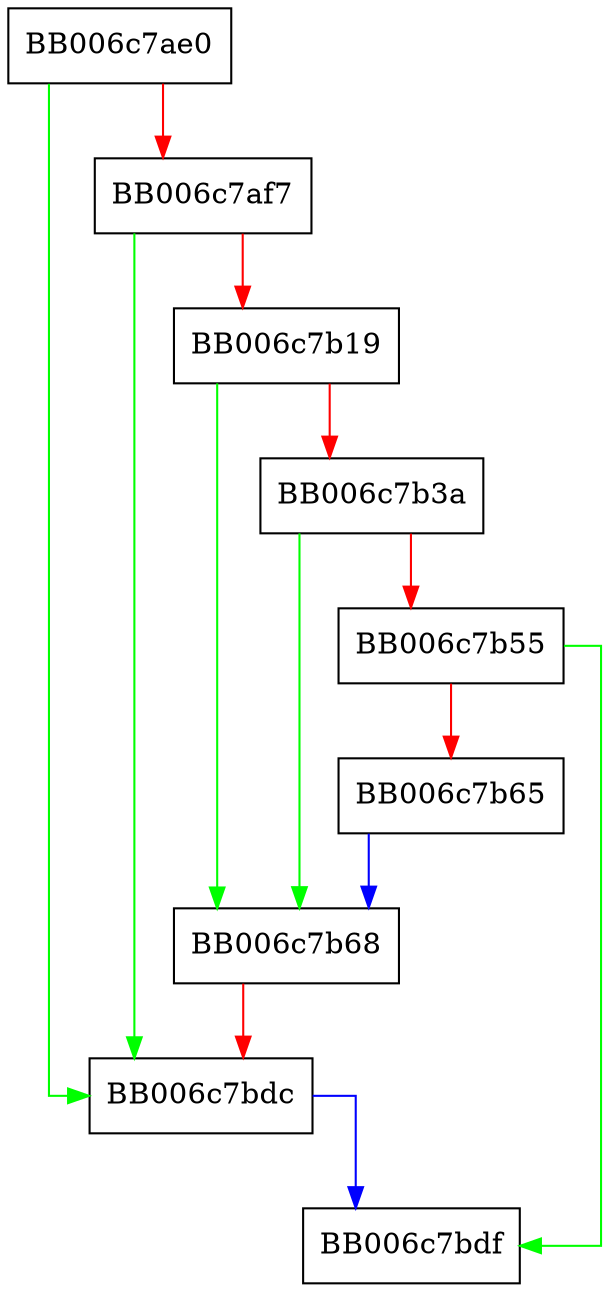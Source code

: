 digraph krb5kdf_dup {
  node [shape="box"];
  graph [splines=ortho];
  BB006c7ae0 -> BB006c7bdc [color="green"];
  BB006c7ae0 -> BB006c7af7 [color="red"];
  BB006c7af7 -> BB006c7bdc [color="green"];
  BB006c7af7 -> BB006c7b19 [color="red"];
  BB006c7b19 -> BB006c7b68 [color="green"];
  BB006c7b19 -> BB006c7b3a [color="red"];
  BB006c7b3a -> BB006c7b68 [color="green"];
  BB006c7b3a -> BB006c7b55 [color="red"];
  BB006c7b55 -> BB006c7bdf [color="green"];
  BB006c7b55 -> BB006c7b65 [color="red"];
  BB006c7b65 -> BB006c7b68 [color="blue"];
  BB006c7b68 -> BB006c7bdc [color="red"];
  BB006c7bdc -> BB006c7bdf [color="blue"];
}